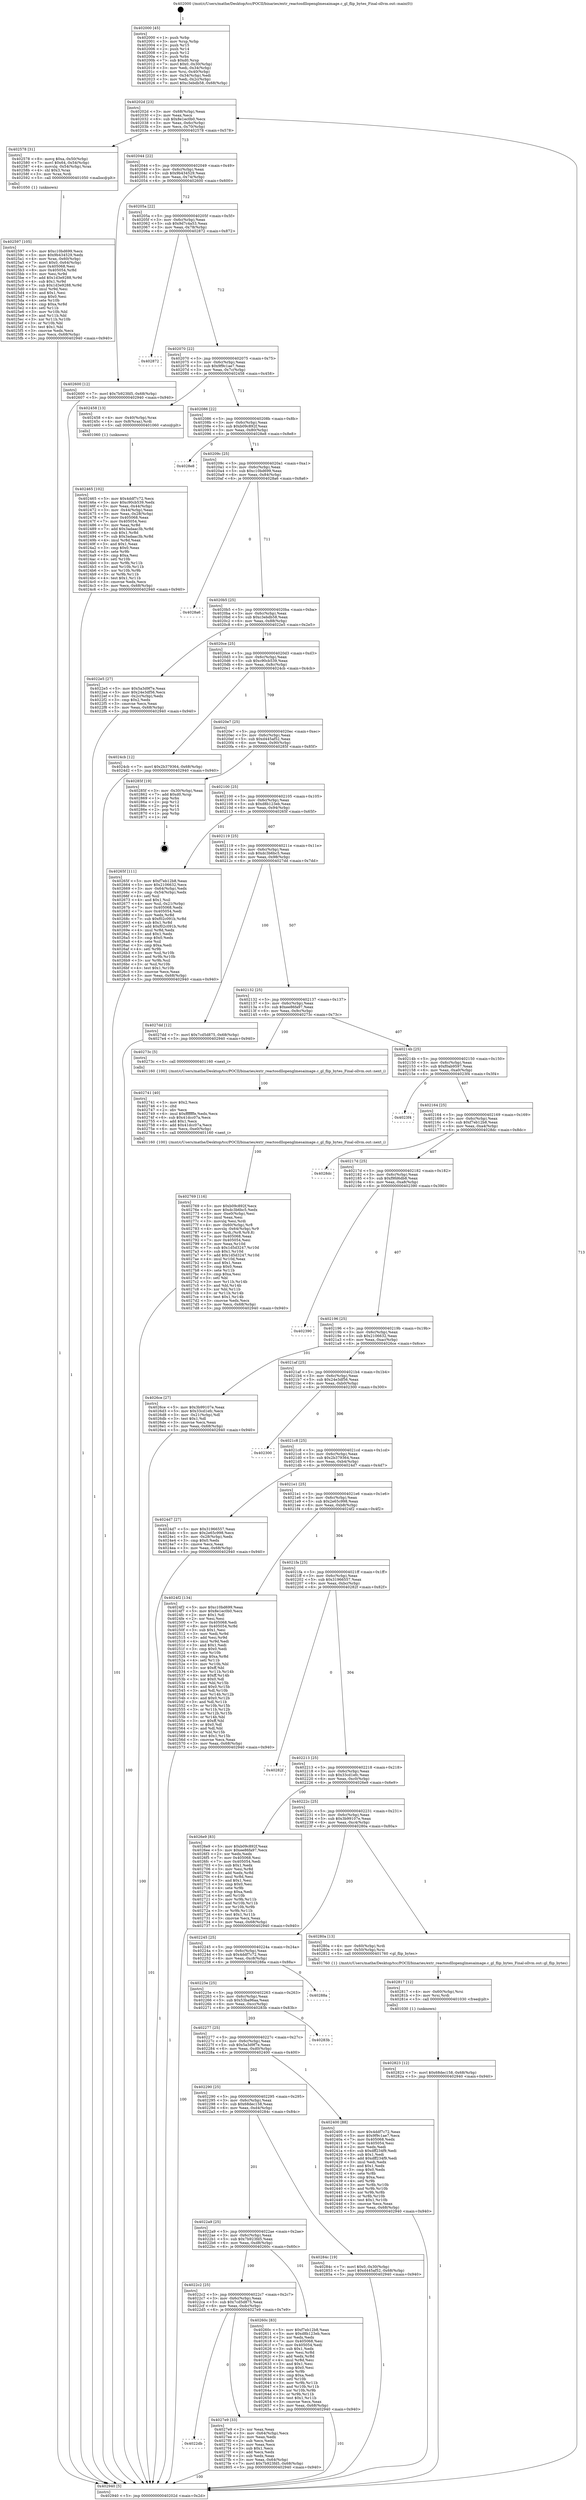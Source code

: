 digraph "0x402000" {
  label = "0x402000 (/mnt/c/Users/mathe/Desktop/tcc/POCII/binaries/extr_reactosdllopenglmesaimage.c_gl_flip_bytes_Final-ollvm.out::main(0))"
  labelloc = "t"
  node[shape=record]

  Entry [label="",width=0.3,height=0.3,shape=circle,fillcolor=black,style=filled]
  "0x40202d" [label="{
     0x40202d [23]\l
     | [instrs]\l
     &nbsp;&nbsp;0x40202d \<+3\>: mov -0x68(%rbp),%eax\l
     &nbsp;&nbsp;0x402030 \<+2\>: mov %eax,%ecx\l
     &nbsp;&nbsp;0x402032 \<+6\>: sub $0x8e1ec0b0,%ecx\l
     &nbsp;&nbsp;0x402038 \<+3\>: mov %eax,-0x6c(%rbp)\l
     &nbsp;&nbsp;0x40203b \<+3\>: mov %ecx,-0x70(%rbp)\l
     &nbsp;&nbsp;0x40203e \<+6\>: je 0000000000402578 \<main+0x578\>\l
  }"]
  "0x402578" [label="{
     0x402578 [31]\l
     | [instrs]\l
     &nbsp;&nbsp;0x402578 \<+8\>: movq $0xa,-0x50(%rbp)\l
     &nbsp;&nbsp;0x402580 \<+7\>: movl $0x64,-0x54(%rbp)\l
     &nbsp;&nbsp;0x402587 \<+4\>: movslq -0x54(%rbp),%rax\l
     &nbsp;&nbsp;0x40258b \<+4\>: shl $0x3,%rax\l
     &nbsp;&nbsp;0x40258f \<+3\>: mov %rax,%rdi\l
     &nbsp;&nbsp;0x402592 \<+5\>: call 0000000000401050 \<malloc@plt\>\l
     | [calls]\l
     &nbsp;&nbsp;0x401050 \{1\} (unknown)\l
  }"]
  "0x402044" [label="{
     0x402044 [22]\l
     | [instrs]\l
     &nbsp;&nbsp;0x402044 \<+5\>: jmp 0000000000402049 \<main+0x49\>\l
     &nbsp;&nbsp;0x402049 \<+3\>: mov -0x6c(%rbp),%eax\l
     &nbsp;&nbsp;0x40204c \<+5\>: sub $0x9b434529,%eax\l
     &nbsp;&nbsp;0x402051 \<+3\>: mov %eax,-0x74(%rbp)\l
     &nbsp;&nbsp;0x402054 \<+6\>: je 0000000000402600 \<main+0x600\>\l
  }"]
  Exit [label="",width=0.3,height=0.3,shape=circle,fillcolor=black,style=filled,peripheries=2]
  "0x402600" [label="{
     0x402600 [12]\l
     | [instrs]\l
     &nbsp;&nbsp;0x402600 \<+7\>: movl $0x7b923fd5,-0x68(%rbp)\l
     &nbsp;&nbsp;0x402607 \<+5\>: jmp 0000000000402940 \<main+0x940\>\l
  }"]
  "0x40205a" [label="{
     0x40205a [22]\l
     | [instrs]\l
     &nbsp;&nbsp;0x40205a \<+5\>: jmp 000000000040205f \<main+0x5f\>\l
     &nbsp;&nbsp;0x40205f \<+3\>: mov -0x6c(%rbp),%eax\l
     &nbsp;&nbsp;0x402062 \<+5\>: sub $0x9d7c4a53,%eax\l
     &nbsp;&nbsp;0x402067 \<+3\>: mov %eax,-0x78(%rbp)\l
     &nbsp;&nbsp;0x40206a \<+6\>: je 0000000000402872 \<main+0x872\>\l
  }"]
  "0x402823" [label="{
     0x402823 [12]\l
     | [instrs]\l
     &nbsp;&nbsp;0x402823 \<+7\>: movl $0x68dec158,-0x68(%rbp)\l
     &nbsp;&nbsp;0x40282a \<+5\>: jmp 0000000000402940 \<main+0x940\>\l
  }"]
  "0x402872" [label="{
     0x402872\l
  }", style=dashed]
  "0x402070" [label="{
     0x402070 [22]\l
     | [instrs]\l
     &nbsp;&nbsp;0x402070 \<+5\>: jmp 0000000000402075 \<main+0x75\>\l
     &nbsp;&nbsp;0x402075 \<+3\>: mov -0x6c(%rbp),%eax\l
     &nbsp;&nbsp;0x402078 \<+5\>: sub $0x9f9c1ae7,%eax\l
     &nbsp;&nbsp;0x40207d \<+3\>: mov %eax,-0x7c(%rbp)\l
     &nbsp;&nbsp;0x402080 \<+6\>: je 0000000000402458 \<main+0x458\>\l
  }"]
  "0x402817" [label="{
     0x402817 [12]\l
     | [instrs]\l
     &nbsp;&nbsp;0x402817 \<+4\>: mov -0x60(%rbp),%rsi\l
     &nbsp;&nbsp;0x40281b \<+3\>: mov %rsi,%rdi\l
     &nbsp;&nbsp;0x40281e \<+5\>: call 0000000000401030 \<free@plt\>\l
     | [calls]\l
     &nbsp;&nbsp;0x401030 \{1\} (unknown)\l
  }"]
  "0x402458" [label="{
     0x402458 [13]\l
     | [instrs]\l
     &nbsp;&nbsp;0x402458 \<+4\>: mov -0x40(%rbp),%rax\l
     &nbsp;&nbsp;0x40245c \<+4\>: mov 0x8(%rax),%rdi\l
     &nbsp;&nbsp;0x402460 \<+5\>: call 0000000000401060 \<atoi@plt\>\l
     | [calls]\l
     &nbsp;&nbsp;0x401060 \{1\} (unknown)\l
  }"]
  "0x402086" [label="{
     0x402086 [22]\l
     | [instrs]\l
     &nbsp;&nbsp;0x402086 \<+5\>: jmp 000000000040208b \<main+0x8b\>\l
     &nbsp;&nbsp;0x40208b \<+3\>: mov -0x6c(%rbp),%eax\l
     &nbsp;&nbsp;0x40208e \<+5\>: sub $0xb09c892f,%eax\l
     &nbsp;&nbsp;0x402093 \<+3\>: mov %eax,-0x80(%rbp)\l
     &nbsp;&nbsp;0x402096 \<+6\>: je 00000000004028e8 \<main+0x8e8\>\l
  }"]
  "0x4022db" [label="{
     0x4022db\l
  }", style=dashed]
  "0x4028e8" [label="{
     0x4028e8\l
  }", style=dashed]
  "0x40209c" [label="{
     0x40209c [25]\l
     | [instrs]\l
     &nbsp;&nbsp;0x40209c \<+5\>: jmp 00000000004020a1 \<main+0xa1\>\l
     &nbsp;&nbsp;0x4020a1 \<+3\>: mov -0x6c(%rbp),%eax\l
     &nbsp;&nbsp;0x4020a4 \<+5\>: sub $0xc10bd699,%eax\l
     &nbsp;&nbsp;0x4020a9 \<+6\>: mov %eax,-0x84(%rbp)\l
     &nbsp;&nbsp;0x4020af \<+6\>: je 00000000004028a6 \<main+0x8a6\>\l
  }"]
  "0x4027e9" [label="{
     0x4027e9 [33]\l
     | [instrs]\l
     &nbsp;&nbsp;0x4027e9 \<+2\>: xor %eax,%eax\l
     &nbsp;&nbsp;0x4027eb \<+3\>: mov -0x64(%rbp),%ecx\l
     &nbsp;&nbsp;0x4027ee \<+2\>: mov %eax,%edx\l
     &nbsp;&nbsp;0x4027f0 \<+2\>: sub %ecx,%edx\l
     &nbsp;&nbsp;0x4027f2 \<+2\>: mov %eax,%ecx\l
     &nbsp;&nbsp;0x4027f4 \<+3\>: sub $0x1,%ecx\l
     &nbsp;&nbsp;0x4027f7 \<+2\>: add %ecx,%edx\l
     &nbsp;&nbsp;0x4027f9 \<+2\>: sub %edx,%eax\l
     &nbsp;&nbsp;0x4027fb \<+3\>: mov %eax,-0x64(%rbp)\l
     &nbsp;&nbsp;0x4027fe \<+7\>: movl $0x7b923fd5,-0x68(%rbp)\l
     &nbsp;&nbsp;0x402805 \<+5\>: jmp 0000000000402940 \<main+0x940\>\l
  }"]
  "0x4028a6" [label="{
     0x4028a6\l
  }", style=dashed]
  "0x4020b5" [label="{
     0x4020b5 [25]\l
     | [instrs]\l
     &nbsp;&nbsp;0x4020b5 \<+5\>: jmp 00000000004020ba \<main+0xba\>\l
     &nbsp;&nbsp;0x4020ba \<+3\>: mov -0x6c(%rbp),%eax\l
     &nbsp;&nbsp;0x4020bd \<+5\>: sub $0xc3ebdb58,%eax\l
     &nbsp;&nbsp;0x4020c2 \<+6\>: mov %eax,-0x88(%rbp)\l
     &nbsp;&nbsp;0x4020c8 \<+6\>: je 00000000004022e5 \<main+0x2e5\>\l
  }"]
  "0x402769" [label="{
     0x402769 [116]\l
     | [instrs]\l
     &nbsp;&nbsp;0x402769 \<+5\>: mov $0xb09c892f,%ecx\l
     &nbsp;&nbsp;0x40276e \<+5\>: mov $0xdc3b6bc5,%edx\l
     &nbsp;&nbsp;0x402773 \<+6\>: mov -0xe0(%rbp),%esi\l
     &nbsp;&nbsp;0x402779 \<+3\>: imul %eax,%esi\l
     &nbsp;&nbsp;0x40277c \<+3\>: movslq %esi,%rdi\l
     &nbsp;&nbsp;0x40277f \<+4\>: mov -0x60(%rbp),%r8\l
     &nbsp;&nbsp;0x402783 \<+4\>: movslq -0x64(%rbp),%r9\l
     &nbsp;&nbsp;0x402787 \<+4\>: mov %rdi,(%r8,%r9,8)\l
     &nbsp;&nbsp;0x40278b \<+7\>: mov 0x405068,%eax\l
     &nbsp;&nbsp;0x402792 \<+7\>: mov 0x405054,%esi\l
     &nbsp;&nbsp;0x402799 \<+3\>: mov %eax,%r10d\l
     &nbsp;&nbsp;0x40279c \<+7\>: sub $0x1d5d3247,%r10d\l
     &nbsp;&nbsp;0x4027a3 \<+4\>: sub $0x1,%r10d\l
     &nbsp;&nbsp;0x4027a7 \<+7\>: add $0x1d5d3247,%r10d\l
     &nbsp;&nbsp;0x4027ae \<+4\>: imul %r10d,%eax\l
     &nbsp;&nbsp;0x4027b2 \<+3\>: and $0x1,%eax\l
     &nbsp;&nbsp;0x4027b5 \<+3\>: cmp $0x0,%eax\l
     &nbsp;&nbsp;0x4027b8 \<+4\>: sete %r11b\l
     &nbsp;&nbsp;0x4027bc \<+3\>: cmp $0xa,%esi\l
     &nbsp;&nbsp;0x4027bf \<+3\>: setl %bl\l
     &nbsp;&nbsp;0x4027c2 \<+3\>: mov %r11b,%r14b\l
     &nbsp;&nbsp;0x4027c5 \<+3\>: and %bl,%r14b\l
     &nbsp;&nbsp;0x4027c8 \<+3\>: xor %bl,%r11b\l
     &nbsp;&nbsp;0x4027cb \<+3\>: or %r11b,%r14b\l
     &nbsp;&nbsp;0x4027ce \<+4\>: test $0x1,%r14b\l
     &nbsp;&nbsp;0x4027d2 \<+3\>: cmovne %edx,%ecx\l
     &nbsp;&nbsp;0x4027d5 \<+3\>: mov %ecx,-0x68(%rbp)\l
     &nbsp;&nbsp;0x4027d8 \<+5\>: jmp 0000000000402940 \<main+0x940\>\l
  }"]
  "0x4022e5" [label="{
     0x4022e5 [27]\l
     | [instrs]\l
     &nbsp;&nbsp;0x4022e5 \<+5\>: mov $0x5a3d9f7e,%eax\l
     &nbsp;&nbsp;0x4022ea \<+5\>: mov $0x24e3df56,%ecx\l
     &nbsp;&nbsp;0x4022ef \<+3\>: mov -0x2c(%rbp),%edx\l
     &nbsp;&nbsp;0x4022f2 \<+3\>: cmp $0x2,%edx\l
     &nbsp;&nbsp;0x4022f5 \<+3\>: cmovne %ecx,%eax\l
     &nbsp;&nbsp;0x4022f8 \<+3\>: mov %eax,-0x68(%rbp)\l
     &nbsp;&nbsp;0x4022fb \<+5\>: jmp 0000000000402940 \<main+0x940\>\l
  }"]
  "0x4020ce" [label="{
     0x4020ce [25]\l
     | [instrs]\l
     &nbsp;&nbsp;0x4020ce \<+5\>: jmp 00000000004020d3 \<main+0xd3\>\l
     &nbsp;&nbsp;0x4020d3 \<+3\>: mov -0x6c(%rbp),%eax\l
     &nbsp;&nbsp;0x4020d6 \<+5\>: sub $0xc90cb539,%eax\l
     &nbsp;&nbsp;0x4020db \<+6\>: mov %eax,-0x8c(%rbp)\l
     &nbsp;&nbsp;0x4020e1 \<+6\>: je 00000000004024cb \<main+0x4cb\>\l
  }"]
  "0x402940" [label="{
     0x402940 [5]\l
     | [instrs]\l
     &nbsp;&nbsp;0x402940 \<+5\>: jmp 000000000040202d \<main+0x2d\>\l
  }"]
  "0x402000" [label="{
     0x402000 [45]\l
     | [instrs]\l
     &nbsp;&nbsp;0x402000 \<+1\>: push %rbp\l
     &nbsp;&nbsp;0x402001 \<+3\>: mov %rsp,%rbp\l
     &nbsp;&nbsp;0x402004 \<+2\>: push %r15\l
     &nbsp;&nbsp;0x402006 \<+2\>: push %r14\l
     &nbsp;&nbsp;0x402008 \<+2\>: push %r12\l
     &nbsp;&nbsp;0x40200a \<+1\>: push %rbx\l
     &nbsp;&nbsp;0x40200b \<+7\>: sub $0xd0,%rsp\l
     &nbsp;&nbsp;0x402012 \<+7\>: movl $0x0,-0x30(%rbp)\l
     &nbsp;&nbsp;0x402019 \<+3\>: mov %edi,-0x34(%rbp)\l
     &nbsp;&nbsp;0x40201c \<+4\>: mov %rsi,-0x40(%rbp)\l
     &nbsp;&nbsp;0x402020 \<+3\>: mov -0x34(%rbp),%edi\l
     &nbsp;&nbsp;0x402023 \<+3\>: mov %edi,-0x2c(%rbp)\l
     &nbsp;&nbsp;0x402026 \<+7\>: movl $0xc3ebdb58,-0x68(%rbp)\l
  }"]
  "0x402741" [label="{
     0x402741 [40]\l
     | [instrs]\l
     &nbsp;&nbsp;0x402741 \<+5\>: mov $0x2,%ecx\l
     &nbsp;&nbsp;0x402746 \<+1\>: cltd\l
     &nbsp;&nbsp;0x402747 \<+2\>: idiv %ecx\l
     &nbsp;&nbsp;0x402749 \<+6\>: imul $0xfffffffe,%edx,%ecx\l
     &nbsp;&nbsp;0x40274f \<+6\>: sub $0x41dcc07a,%ecx\l
     &nbsp;&nbsp;0x402755 \<+3\>: add $0x1,%ecx\l
     &nbsp;&nbsp;0x402758 \<+6\>: add $0x41dcc07a,%ecx\l
     &nbsp;&nbsp;0x40275e \<+6\>: mov %ecx,-0xe0(%rbp)\l
     &nbsp;&nbsp;0x402764 \<+5\>: call 0000000000401160 \<next_i\>\l
     | [calls]\l
     &nbsp;&nbsp;0x401160 \{100\} (/mnt/c/Users/mathe/Desktop/tcc/POCII/binaries/extr_reactosdllopenglmesaimage.c_gl_flip_bytes_Final-ollvm.out::next_i)\l
  }"]
  "0x4024cb" [label="{
     0x4024cb [12]\l
     | [instrs]\l
     &nbsp;&nbsp;0x4024cb \<+7\>: movl $0x2b379364,-0x68(%rbp)\l
     &nbsp;&nbsp;0x4024d2 \<+5\>: jmp 0000000000402940 \<main+0x940\>\l
  }"]
  "0x4020e7" [label="{
     0x4020e7 [25]\l
     | [instrs]\l
     &nbsp;&nbsp;0x4020e7 \<+5\>: jmp 00000000004020ec \<main+0xec\>\l
     &nbsp;&nbsp;0x4020ec \<+3\>: mov -0x6c(%rbp),%eax\l
     &nbsp;&nbsp;0x4020ef \<+5\>: sub $0xd445af52,%eax\l
     &nbsp;&nbsp;0x4020f4 \<+6\>: mov %eax,-0x90(%rbp)\l
     &nbsp;&nbsp;0x4020fa \<+6\>: je 000000000040285f \<main+0x85f\>\l
  }"]
  "0x4022c2" [label="{
     0x4022c2 [25]\l
     | [instrs]\l
     &nbsp;&nbsp;0x4022c2 \<+5\>: jmp 00000000004022c7 \<main+0x2c7\>\l
     &nbsp;&nbsp;0x4022c7 \<+3\>: mov -0x6c(%rbp),%eax\l
     &nbsp;&nbsp;0x4022ca \<+5\>: sub $0x7cd5d875,%eax\l
     &nbsp;&nbsp;0x4022cf \<+6\>: mov %eax,-0xdc(%rbp)\l
     &nbsp;&nbsp;0x4022d5 \<+6\>: je 00000000004027e9 \<main+0x7e9\>\l
  }"]
  "0x40285f" [label="{
     0x40285f [19]\l
     | [instrs]\l
     &nbsp;&nbsp;0x40285f \<+3\>: mov -0x30(%rbp),%eax\l
     &nbsp;&nbsp;0x402862 \<+7\>: add $0xd0,%rsp\l
     &nbsp;&nbsp;0x402869 \<+1\>: pop %rbx\l
     &nbsp;&nbsp;0x40286a \<+2\>: pop %r12\l
     &nbsp;&nbsp;0x40286c \<+2\>: pop %r14\l
     &nbsp;&nbsp;0x40286e \<+2\>: pop %r15\l
     &nbsp;&nbsp;0x402870 \<+1\>: pop %rbp\l
     &nbsp;&nbsp;0x402871 \<+1\>: ret\l
  }"]
  "0x402100" [label="{
     0x402100 [25]\l
     | [instrs]\l
     &nbsp;&nbsp;0x402100 \<+5\>: jmp 0000000000402105 \<main+0x105\>\l
     &nbsp;&nbsp;0x402105 \<+3\>: mov -0x6c(%rbp),%eax\l
     &nbsp;&nbsp;0x402108 \<+5\>: sub $0xd8b123eb,%eax\l
     &nbsp;&nbsp;0x40210d \<+6\>: mov %eax,-0x94(%rbp)\l
     &nbsp;&nbsp;0x402113 \<+6\>: je 000000000040265f \<main+0x65f\>\l
  }"]
  "0x40260c" [label="{
     0x40260c [83]\l
     | [instrs]\l
     &nbsp;&nbsp;0x40260c \<+5\>: mov $0xf7eb12b8,%eax\l
     &nbsp;&nbsp;0x402611 \<+5\>: mov $0xd8b123eb,%ecx\l
     &nbsp;&nbsp;0x402616 \<+2\>: xor %edx,%edx\l
     &nbsp;&nbsp;0x402618 \<+7\>: mov 0x405068,%esi\l
     &nbsp;&nbsp;0x40261f \<+7\>: mov 0x405054,%edi\l
     &nbsp;&nbsp;0x402626 \<+3\>: sub $0x1,%edx\l
     &nbsp;&nbsp;0x402629 \<+3\>: mov %esi,%r8d\l
     &nbsp;&nbsp;0x40262c \<+3\>: add %edx,%r8d\l
     &nbsp;&nbsp;0x40262f \<+4\>: imul %r8d,%esi\l
     &nbsp;&nbsp;0x402633 \<+3\>: and $0x1,%esi\l
     &nbsp;&nbsp;0x402636 \<+3\>: cmp $0x0,%esi\l
     &nbsp;&nbsp;0x402639 \<+4\>: sete %r9b\l
     &nbsp;&nbsp;0x40263d \<+3\>: cmp $0xa,%edi\l
     &nbsp;&nbsp;0x402640 \<+4\>: setl %r10b\l
     &nbsp;&nbsp;0x402644 \<+3\>: mov %r9b,%r11b\l
     &nbsp;&nbsp;0x402647 \<+3\>: and %r10b,%r11b\l
     &nbsp;&nbsp;0x40264a \<+3\>: xor %r10b,%r9b\l
     &nbsp;&nbsp;0x40264d \<+3\>: or %r9b,%r11b\l
     &nbsp;&nbsp;0x402650 \<+4\>: test $0x1,%r11b\l
     &nbsp;&nbsp;0x402654 \<+3\>: cmovne %ecx,%eax\l
     &nbsp;&nbsp;0x402657 \<+3\>: mov %eax,-0x68(%rbp)\l
     &nbsp;&nbsp;0x40265a \<+5\>: jmp 0000000000402940 \<main+0x940\>\l
  }"]
  "0x40265f" [label="{
     0x40265f [111]\l
     | [instrs]\l
     &nbsp;&nbsp;0x40265f \<+5\>: mov $0xf7eb12b8,%eax\l
     &nbsp;&nbsp;0x402664 \<+5\>: mov $0x2106632,%ecx\l
     &nbsp;&nbsp;0x402669 \<+3\>: mov -0x64(%rbp),%edx\l
     &nbsp;&nbsp;0x40266c \<+3\>: cmp -0x54(%rbp),%edx\l
     &nbsp;&nbsp;0x40266f \<+4\>: setl %sil\l
     &nbsp;&nbsp;0x402673 \<+4\>: and $0x1,%sil\l
     &nbsp;&nbsp;0x402677 \<+4\>: mov %sil,-0x21(%rbp)\l
     &nbsp;&nbsp;0x40267b \<+7\>: mov 0x405068,%edx\l
     &nbsp;&nbsp;0x402682 \<+7\>: mov 0x405054,%edi\l
     &nbsp;&nbsp;0x402689 \<+3\>: mov %edx,%r8d\l
     &nbsp;&nbsp;0x40268c \<+7\>: sub $0xf02c091b,%r8d\l
     &nbsp;&nbsp;0x402693 \<+4\>: sub $0x1,%r8d\l
     &nbsp;&nbsp;0x402697 \<+7\>: add $0xf02c091b,%r8d\l
     &nbsp;&nbsp;0x40269e \<+4\>: imul %r8d,%edx\l
     &nbsp;&nbsp;0x4026a2 \<+3\>: and $0x1,%edx\l
     &nbsp;&nbsp;0x4026a5 \<+3\>: cmp $0x0,%edx\l
     &nbsp;&nbsp;0x4026a8 \<+4\>: sete %sil\l
     &nbsp;&nbsp;0x4026ac \<+3\>: cmp $0xa,%edi\l
     &nbsp;&nbsp;0x4026af \<+4\>: setl %r9b\l
     &nbsp;&nbsp;0x4026b3 \<+3\>: mov %sil,%r10b\l
     &nbsp;&nbsp;0x4026b6 \<+3\>: and %r9b,%r10b\l
     &nbsp;&nbsp;0x4026b9 \<+3\>: xor %r9b,%sil\l
     &nbsp;&nbsp;0x4026bc \<+3\>: or %sil,%r10b\l
     &nbsp;&nbsp;0x4026bf \<+4\>: test $0x1,%r10b\l
     &nbsp;&nbsp;0x4026c3 \<+3\>: cmovne %ecx,%eax\l
     &nbsp;&nbsp;0x4026c6 \<+3\>: mov %eax,-0x68(%rbp)\l
     &nbsp;&nbsp;0x4026c9 \<+5\>: jmp 0000000000402940 \<main+0x940\>\l
  }"]
  "0x402119" [label="{
     0x402119 [25]\l
     | [instrs]\l
     &nbsp;&nbsp;0x402119 \<+5\>: jmp 000000000040211e \<main+0x11e\>\l
     &nbsp;&nbsp;0x40211e \<+3\>: mov -0x6c(%rbp),%eax\l
     &nbsp;&nbsp;0x402121 \<+5\>: sub $0xdc3b6bc5,%eax\l
     &nbsp;&nbsp;0x402126 \<+6\>: mov %eax,-0x98(%rbp)\l
     &nbsp;&nbsp;0x40212c \<+6\>: je 00000000004027dd \<main+0x7dd\>\l
  }"]
  "0x4022a9" [label="{
     0x4022a9 [25]\l
     | [instrs]\l
     &nbsp;&nbsp;0x4022a9 \<+5\>: jmp 00000000004022ae \<main+0x2ae\>\l
     &nbsp;&nbsp;0x4022ae \<+3\>: mov -0x6c(%rbp),%eax\l
     &nbsp;&nbsp;0x4022b1 \<+5\>: sub $0x7b923fd5,%eax\l
     &nbsp;&nbsp;0x4022b6 \<+6\>: mov %eax,-0xd8(%rbp)\l
     &nbsp;&nbsp;0x4022bc \<+6\>: je 000000000040260c \<main+0x60c\>\l
  }"]
  "0x4027dd" [label="{
     0x4027dd [12]\l
     | [instrs]\l
     &nbsp;&nbsp;0x4027dd \<+7\>: movl $0x7cd5d875,-0x68(%rbp)\l
     &nbsp;&nbsp;0x4027e4 \<+5\>: jmp 0000000000402940 \<main+0x940\>\l
  }"]
  "0x402132" [label="{
     0x402132 [25]\l
     | [instrs]\l
     &nbsp;&nbsp;0x402132 \<+5\>: jmp 0000000000402137 \<main+0x137\>\l
     &nbsp;&nbsp;0x402137 \<+3\>: mov -0x6c(%rbp),%eax\l
     &nbsp;&nbsp;0x40213a \<+5\>: sub $0xee86fa97,%eax\l
     &nbsp;&nbsp;0x40213f \<+6\>: mov %eax,-0x9c(%rbp)\l
     &nbsp;&nbsp;0x402145 \<+6\>: je 000000000040273c \<main+0x73c\>\l
  }"]
  "0x40284c" [label="{
     0x40284c [19]\l
     | [instrs]\l
     &nbsp;&nbsp;0x40284c \<+7\>: movl $0x0,-0x30(%rbp)\l
     &nbsp;&nbsp;0x402853 \<+7\>: movl $0xd445af52,-0x68(%rbp)\l
     &nbsp;&nbsp;0x40285a \<+5\>: jmp 0000000000402940 \<main+0x940\>\l
  }"]
  "0x40273c" [label="{
     0x40273c [5]\l
     | [instrs]\l
     &nbsp;&nbsp;0x40273c \<+5\>: call 0000000000401160 \<next_i\>\l
     | [calls]\l
     &nbsp;&nbsp;0x401160 \{100\} (/mnt/c/Users/mathe/Desktop/tcc/POCII/binaries/extr_reactosdllopenglmesaimage.c_gl_flip_bytes_Final-ollvm.out::next_i)\l
  }"]
  "0x40214b" [label="{
     0x40214b [25]\l
     | [instrs]\l
     &nbsp;&nbsp;0x40214b \<+5\>: jmp 0000000000402150 \<main+0x150\>\l
     &nbsp;&nbsp;0x402150 \<+3\>: mov -0x6c(%rbp),%eax\l
     &nbsp;&nbsp;0x402153 \<+5\>: sub $0xf0ab9597,%eax\l
     &nbsp;&nbsp;0x402158 \<+6\>: mov %eax,-0xa0(%rbp)\l
     &nbsp;&nbsp;0x40215e \<+6\>: je 00000000004023f4 \<main+0x3f4\>\l
  }"]
  "0x402597" [label="{
     0x402597 [105]\l
     | [instrs]\l
     &nbsp;&nbsp;0x402597 \<+5\>: mov $0xc10bd699,%ecx\l
     &nbsp;&nbsp;0x40259c \<+5\>: mov $0x9b434529,%edx\l
     &nbsp;&nbsp;0x4025a1 \<+4\>: mov %rax,-0x60(%rbp)\l
     &nbsp;&nbsp;0x4025a5 \<+7\>: movl $0x0,-0x64(%rbp)\l
     &nbsp;&nbsp;0x4025ac \<+7\>: mov 0x405068,%esi\l
     &nbsp;&nbsp;0x4025b3 \<+8\>: mov 0x405054,%r8d\l
     &nbsp;&nbsp;0x4025bb \<+3\>: mov %esi,%r9d\l
     &nbsp;&nbsp;0x4025be \<+7\>: add $0x1d3e9288,%r9d\l
     &nbsp;&nbsp;0x4025c5 \<+4\>: sub $0x1,%r9d\l
     &nbsp;&nbsp;0x4025c9 \<+7\>: sub $0x1d3e9288,%r9d\l
     &nbsp;&nbsp;0x4025d0 \<+4\>: imul %r9d,%esi\l
     &nbsp;&nbsp;0x4025d4 \<+3\>: and $0x1,%esi\l
     &nbsp;&nbsp;0x4025d7 \<+3\>: cmp $0x0,%esi\l
     &nbsp;&nbsp;0x4025da \<+4\>: sete %r10b\l
     &nbsp;&nbsp;0x4025de \<+4\>: cmp $0xa,%r8d\l
     &nbsp;&nbsp;0x4025e2 \<+4\>: setl %r11b\l
     &nbsp;&nbsp;0x4025e6 \<+3\>: mov %r10b,%bl\l
     &nbsp;&nbsp;0x4025e9 \<+3\>: and %r11b,%bl\l
     &nbsp;&nbsp;0x4025ec \<+3\>: xor %r11b,%r10b\l
     &nbsp;&nbsp;0x4025ef \<+3\>: or %r10b,%bl\l
     &nbsp;&nbsp;0x4025f2 \<+3\>: test $0x1,%bl\l
     &nbsp;&nbsp;0x4025f5 \<+3\>: cmovne %edx,%ecx\l
     &nbsp;&nbsp;0x4025f8 \<+3\>: mov %ecx,-0x68(%rbp)\l
     &nbsp;&nbsp;0x4025fb \<+5\>: jmp 0000000000402940 \<main+0x940\>\l
  }"]
  "0x4023f4" [label="{
     0x4023f4\l
  }", style=dashed]
  "0x402164" [label="{
     0x402164 [25]\l
     | [instrs]\l
     &nbsp;&nbsp;0x402164 \<+5\>: jmp 0000000000402169 \<main+0x169\>\l
     &nbsp;&nbsp;0x402169 \<+3\>: mov -0x6c(%rbp),%eax\l
     &nbsp;&nbsp;0x40216c \<+5\>: sub $0xf7eb12b8,%eax\l
     &nbsp;&nbsp;0x402171 \<+6\>: mov %eax,-0xa4(%rbp)\l
     &nbsp;&nbsp;0x402177 \<+6\>: je 00000000004028dc \<main+0x8dc\>\l
  }"]
  "0x402465" [label="{
     0x402465 [102]\l
     | [instrs]\l
     &nbsp;&nbsp;0x402465 \<+5\>: mov $0x4ddf7c72,%ecx\l
     &nbsp;&nbsp;0x40246a \<+5\>: mov $0xc90cb539,%edx\l
     &nbsp;&nbsp;0x40246f \<+3\>: mov %eax,-0x44(%rbp)\l
     &nbsp;&nbsp;0x402472 \<+3\>: mov -0x44(%rbp),%eax\l
     &nbsp;&nbsp;0x402475 \<+3\>: mov %eax,-0x28(%rbp)\l
     &nbsp;&nbsp;0x402478 \<+7\>: mov 0x405068,%eax\l
     &nbsp;&nbsp;0x40247f \<+7\>: mov 0x405054,%esi\l
     &nbsp;&nbsp;0x402486 \<+3\>: mov %eax,%r8d\l
     &nbsp;&nbsp;0x402489 \<+7\>: add $0x3adaac3b,%r8d\l
     &nbsp;&nbsp;0x402490 \<+4\>: sub $0x1,%r8d\l
     &nbsp;&nbsp;0x402494 \<+7\>: sub $0x3adaac3b,%r8d\l
     &nbsp;&nbsp;0x40249b \<+4\>: imul %r8d,%eax\l
     &nbsp;&nbsp;0x40249f \<+3\>: and $0x1,%eax\l
     &nbsp;&nbsp;0x4024a2 \<+3\>: cmp $0x0,%eax\l
     &nbsp;&nbsp;0x4024a5 \<+4\>: sete %r9b\l
     &nbsp;&nbsp;0x4024a9 \<+3\>: cmp $0xa,%esi\l
     &nbsp;&nbsp;0x4024ac \<+4\>: setl %r10b\l
     &nbsp;&nbsp;0x4024b0 \<+3\>: mov %r9b,%r11b\l
     &nbsp;&nbsp;0x4024b3 \<+3\>: and %r10b,%r11b\l
     &nbsp;&nbsp;0x4024b6 \<+3\>: xor %r10b,%r9b\l
     &nbsp;&nbsp;0x4024b9 \<+3\>: or %r9b,%r11b\l
     &nbsp;&nbsp;0x4024bc \<+4\>: test $0x1,%r11b\l
     &nbsp;&nbsp;0x4024c0 \<+3\>: cmovne %edx,%ecx\l
     &nbsp;&nbsp;0x4024c3 \<+3\>: mov %ecx,-0x68(%rbp)\l
     &nbsp;&nbsp;0x4024c6 \<+5\>: jmp 0000000000402940 \<main+0x940\>\l
  }"]
  "0x4028dc" [label="{
     0x4028dc\l
  }", style=dashed]
  "0x40217d" [label="{
     0x40217d [25]\l
     | [instrs]\l
     &nbsp;&nbsp;0x40217d \<+5\>: jmp 0000000000402182 \<main+0x182\>\l
     &nbsp;&nbsp;0x402182 \<+3\>: mov -0x6c(%rbp),%eax\l
     &nbsp;&nbsp;0x402185 \<+5\>: sub $0xf9fd6db8,%eax\l
     &nbsp;&nbsp;0x40218a \<+6\>: mov %eax,-0xa8(%rbp)\l
     &nbsp;&nbsp;0x402190 \<+6\>: je 0000000000402390 \<main+0x390\>\l
  }"]
  "0x402290" [label="{
     0x402290 [25]\l
     | [instrs]\l
     &nbsp;&nbsp;0x402290 \<+5\>: jmp 0000000000402295 \<main+0x295\>\l
     &nbsp;&nbsp;0x402295 \<+3\>: mov -0x6c(%rbp),%eax\l
     &nbsp;&nbsp;0x402298 \<+5\>: sub $0x68dec158,%eax\l
     &nbsp;&nbsp;0x40229d \<+6\>: mov %eax,-0xd4(%rbp)\l
     &nbsp;&nbsp;0x4022a3 \<+6\>: je 000000000040284c \<main+0x84c\>\l
  }"]
  "0x402390" [label="{
     0x402390\l
  }", style=dashed]
  "0x402196" [label="{
     0x402196 [25]\l
     | [instrs]\l
     &nbsp;&nbsp;0x402196 \<+5\>: jmp 000000000040219b \<main+0x19b\>\l
     &nbsp;&nbsp;0x40219b \<+3\>: mov -0x6c(%rbp),%eax\l
     &nbsp;&nbsp;0x40219e \<+5\>: sub $0x2106632,%eax\l
     &nbsp;&nbsp;0x4021a3 \<+6\>: mov %eax,-0xac(%rbp)\l
     &nbsp;&nbsp;0x4021a9 \<+6\>: je 00000000004026ce \<main+0x6ce\>\l
  }"]
  "0x402400" [label="{
     0x402400 [88]\l
     | [instrs]\l
     &nbsp;&nbsp;0x402400 \<+5\>: mov $0x4ddf7c72,%eax\l
     &nbsp;&nbsp;0x402405 \<+5\>: mov $0x9f9c1ae7,%ecx\l
     &nbsp;&nbsp;0x40240a \<+7\>: mov 0x405068,%edx\l
     &nbsp;&nbsp;0x402411 \<+7\>: mov 0x405054,%esi\l
     &nbsp;&nbsp;0x402418 \<+2\>: mov %edx,%edi\l
     &nbsp;&nbsp;0x40241a \<+6\>: sub $0xdff234f9,%edi\l
     &nbsp;&nbsp;0x402420 \<+3\>: sub $0x1,%edi\l
     &nbsp;&nbsp;0x402423 \<+6\>: add $0xdff234f9,%edi\l
     &nbsp;&nbsp;0x402429 \<+3\>: imul %edi,%edx\l
     &nbsp;&nbsp;0x40242c \<+3\>: and $0x1,%edx\l
     &nbsp;&nbsp;0x40242f \<+3\>: cmp $0x0,%edx\l
     &nbsp;&nbsp;0x402432 \<+4\>: sete %r8b\l
     &nbsp;&nbsp;0x402436 \<+3\>: cmp $0xa,%esi\l
     &nbsp;&nbsp;0x402439 \<+4\>: setl %r9b\l
     &nbsp;&nbsp;0x40243d \<+3\>: mov %r8b,%r10b\l
     &nbsp;&nbsp;0x402440 \<+3\>: and %r9b,%r10b\l
     &nbsp;&nbsp;0x402443 \<+3\>: xor %r9b,%r8b\l
     &nbsp;&nbsp;0x402446 \<+3\>: or %r8b,%r10b\l
     &nbsp;&nbsp;0x402449 \<+4\>: test $0x1,%r10b\l
     &nbsp;&nbsp;0x40244d \<+3\>: cmovne %ecx,%eax\l
     &nbsp;&nbsp;0x402450 \<+3\>: mov %eax,-0x68(%rbp)\l
     &nbsp;&nbsp;0x402453 \<+5\>: jmp 0000000000402940 \<main+0x940\>\l
  }"]
  "0x4026ce" [label="{
     0x4026ce [27]\l
     | [instrs]\l
     &nbsp;&nbsp;0x4026ce \<+5\>: mov $0x3b99107e,%eax\l
     &nbsp;&nbsp;0x4026d3 \<+5\>: mov $0x33cd1efc,%ecx\l
     &nbsp;&nbsp;0x4026d8 \<+3\>: mov -0x21(%rbp),%dl\l
     &nbsp;&nbsp;0x4026db \<+3\>: test $0x1,%dl\l
     &nbsp;&nbsp;0x4026de \<+3\>: cmovne %ecx,%eax\l
     &nbsp;&nbsp;0x4026e1 \<+3\>: mov %eax,-0x68(%rbp)\l
     &nbsp;&nbsp;0x4026e4 \<+5\>: jmp 0000000000402940 \<main+0x940\>\l
  }"]
  "0x4021af" [label="{
     0x4021af [25]\l
     | [instrs]\l
     &nbsp;&nbsp;0x4021af \<+5\>: jmp 00000000004021b4 \<main+0x1b4\>\l
     &nbsp;&nbsp;0x4021b4 \<+3\>: mov -0x6c(%rbp),%eax\l
     &nbsp;&nbsp;0x4021b7 \<+5\>: sub $0x24e3df56,%eax\l
     &nbsp;&nbsp;0x4021bc \<+6\>: mov %eax,-0xb0(%rbp)\l
     &nbsp;&nbsp;0x4021c2 \<+6\>: je 0000000000402300 \<main+0x300\>\l
  }"]
  "0x402277" [label="{
     0x402277 [25]\l
     | [instrs]\l
     &nbsp;&nbsp;0x402277 \<+5\>: jmp 000000000040227c \<main+0x27c\>\l
     &nbsp;&nbsp;0x40227c \<+3\>: mov -0x6c(%rbp),%eax\l
     &nbsp;&nbsp;0x40227f \<+5\>: sub $0x5a3d9f7e,%eax\l
     &nbsp;&nbsp;0x402284 \<+6\>: mov %eax,-0xd0(%rbp)\l
     &nbsp;&nbsp;0x40228a \<+6\>: je 0000000000402400 \<main+0x400\>\l
  }"]
  "0x402300" [label="{
     0x402300\l
  }", style=dashed]
  "0x4021c8" [label="{
     0x4021c8 [25]\l
     | [instrs]\l
     &nbsp;&nbsp;0x4021c8 \<+5\>: jmp 00000000004021cd \<main+0x1cd\>\l
     &nbsp;&nbsp;0x4021cd \<+3\>: mov -0x6c(%rbp),%eax\l
     &nbsp;&nbsp;0x4021d0 \<+5\>: sub $0x2b379364,%eax\l
     &nbsp;&nbsp;0x4021d5 \<+6\>: mov %eax,-0xb4(%rbp)\l
     &nbsp;&nbsp;0x4021db \<+6\>: je 00000000004024d7 \<main+0x4d7\>\l
  }"]
  "0x40283b" [label="{
     0x40283b\l
  }", style=dashed]
  "0x4024d7" [label="{
     0x4024d7 [27]\l
     | [instrs]\l
     &nbsp;&nbsp;0x4024d7 \<+5\>: mov $0x31966557,%eax\l
     &nbsp;&nbsp;0x4024dc \<+5\>: mov $0x2e65c998,%ecx\l
     &nbsp;&nbsp;0x4024e1 \<+3\>: mov -0x28(%rbp),%edx\l
     &nbsp;&nbsp;0x4024e4 \<+3\>: cmp $0x0,%edx\l
     &nbsp;&nbsp;0x4024e7 \<+3\>: cmove %ecx,%eax\l
     &nbsp;&nbsp;0x4024ea \<+3\>: mov %eax,-0x68(%rbp)\l
     &nbsp;&nbsp;0x4024ed \<+5\>: jmp 0000000000402940 \<main+0x940\>\l
  }"]
  "0x4021e1" [label="{
     0x4021e1 [25]\l
     | [instrs]\l
     &nbsp;&nbsp;0x4021e1 \<+5\>: jmp 00000000004021e6 \<main+0x1e6\>\l
     &nbsp;&nbsp;0x4021e6 \<+3\>: mov -0x6c(%rbp),%eax\l
     &nbsp;&nbsp;0x4021e9 \<+5\>: sub $0x2e65c998,%eax\l
     &nbsp;&nbsp;0x4021ee \<+6\>: mov %eax,-0xb8(%rbp)\l
     &nbsp;&nbsp;0x4021f4 \<+6\>: je 00000000004024f2 \<main+0x4f2\>\l
  }"]
  "0x40225e" [label="{
     0x40225e [25]\l
     | [instrs]\l
     &nbsp;&nbsp;0x40225e \<+5\>: jmp 0000000000402263 \<main+0x263\>\l
     &nbsp;&nbsp;0x402263 \<+3\>: mov -0x6c(%rbp),%eax\l
     &nbsp;&nbsp;0x402266 \<+5\>: sub $0x53ba96aa,%eax\l
     &nbsp;&nbsp;0x40226b \<+6\>: mov %eax,-0xcc(%rbp)\l
     &nbsp;&nbsp;0x402271 \<+6\>: je 000000000040283b \<main+0x83b\>\l
  }"]
  "0x4024f2" [label="{
     0x4024f2 [134]\l
     | [instrs]\l
     &nbsp;&nbsp;0x4024f2 \<+5\>: mov $0xc10bd699,%eax\l
     &nbsp;&nbsp;0x4024f7 \<+5\>: mov $0x8e1ec0b0,%ecx\l
     &nbsp;&nbsp;0x4024fc \<+2\>: mov $0x1,%dl\l
     &nbsp;&nbsp;0x4024fe \<+2\>: xor %esi,%esi\l
     &nbsp;&nbsp;0x402500 \<+7\>: mov 0x405068,%edi\l
     &nbsp;&nbsp;0x402507 \<+8\>: mov 0x405054,%r8d\l
     &nbsp;&nbsp;0x40250f \<+3\>: sub $0x1,%esi\l
     &nbsp;&nbsp;0x402512 \<+3\>: mov %edi,%r9d\l
     &nbsp;&nbsp;0x402515 \<+3\>: add %esi,%r9d\l
     &nbsp;&nbsp;0x402518 \<+4\>: imul %r9d,%edi\l
     &nbsp;&nbsp;0x40251c \<+3\>: and $0x1,%edi\l
     &nbsp;&nbsp;0x40251f \<+3\>: cmp $0x0,%edi\l
     &nbsp;&nbsp;0x402522 \<+4\>: sete %r10b\l
     &nbsp;&nbsp;0x402526 \<+4\>: cmp $0xa,%r8d\l
     &nbsp;&nbsp;0x40252a \<+4\>: setl %r11b\l
     &nbsp;&nbsp;0x40252e \<+3\>: mov %r10b,%bl\l
     &nbsp;&nbsp;0x402531 \<+3\>: xor $0xff,%bl\l
     &nbsp;&nbsp;0x402534 \<+3\>: mov %r11b,%r14b\l
     &nbsp;&nbsp;0x402537 \<+4\>: xor $0xff,%r14b\l
     &nbsp;&nbsp;0x40253b \<+3\>: xor $0x0,%dl\l
     &nbsp;&nbsp;0x40253e \<+3\>: mov %bl,%r15b\l
     &nbsp;&nbsp;0x402541 \<+4\>: and $0x0,%r15b\l
     &nbsp;&nbsp;0x402545 \<+3\>: and %dl,%r10b\l
     &nbsp;&nbsp;0x402548 \<+3\>: mov %r14b,%r12b\l
     &nbsp;&nbsp;0x40254b \<+4\>: and $0x0,%r12b\l
     &nbsp;&nbsp;0x40254f \<+3\>: and %dl,%r11b\l
     &nbsp;&nbsp;0x402552 \<+3\>: or %r10b,%r15b\l
     &nbsp;&nbsp;0x402555 \<+3\>: or %r11b,%r12b\l
     &nbsp;&nbsp;0x402558 \<+3\>: xor %r12b,%r15b\l
     &nbsp;&nbsp;0x40255b \<+3\>: or %r14b,%bl\l
     &nbsp;&nbsp;0x40255e \<+3\>: xor $0xff,%bl\l
     &nbsp;&nbsp;0x402561 \<+3\>: or $0x0,%dl\l
     &nbsp;&nbsp;0x402564 \<+2\>: and %dl,%bl\l
     &nbsp;&nbsp;0x402566 \<+3\>: or %bl,%r15b\l
     &nbsp;&nbsp;0x402569 \<+4\>: test $0x1,%r15b\l
     &nbsp;&nbsp;0x40256d \<+3\>: cmovne %ecx,%eax\l
     &nbsp;&nbsp;0x402570 \<+3\>: mov %eax,-0x68(%rbp)\l
     &nbsp;&nbsp;0x402573 \<+5\>: jmp 0000000000402940 \<main+0x940\>\l
  }"]
  "0x4021fa" [label="{
     0x4021fa [25]\l
     | [instrs]\l
     &nbsp;&nbsp;0x4021fa \<+5\>: jmp 00000000004021ff \<main+0x1ff\>\l
     &nbsp;&nbsp;0x4021ff \<+3\>: mov -0x6c(%rbp),%eax\l
     &nbsp;&nbsp;0x402202 \<+5\>: sub $0x31966557,%eax\l
     &nbsp;&nbsp;0x402207 \<+6\>: mov %eax,-0xbc(%rbp)\l
     &nbsp;&nbsp;0x40220d \<+6\>: je 000000000040282f \<main+0x82f\>\l
  }"]
  "0x40288a" [label="{
     0x40288a\l
  }", style=dashed]
  "0x40282f" [label="{
     0x40282f\l
  }", style=dashed]
  "0x402213" [label="{
     0x402213 [25]\l
     | [instrs]\l
     &nbsp;&nbsp;0x402213 \<+5\>: jmp 0000000000402218 \<main+0x218\>\l
     &nbsp;&nbsp;0x402218 \<+3\>: mov -0x6c(%rbp),%eax\l
     &nbsp;&nbsp;0x40221b \<+5\>: sub $0x33cd1efc,%eax\l
     &nbsp;&nbsp;0x402220 \<+6\>: mov %eax,-0xc0(%rbp)\l
     &nbsp;&nbsp;0x402226 \<+6\>: je 00000000004026e9 \<main+0x6e9\>\l
  }"]
  "0x402245" [label="{
     0x402245 [25]\l
     | [instrs]\l
     &nbsp;&nbsp;0x402245 \<+5\>: jmp 000000000040224a \<main+0x24a\>\l
     &nbsp;&nbsp;0x40224a \<+3\>: mov -0x6c(%rbp),%eax\l
     &nbsp;&nbsp;0x40224d \<+5\>: sub $0x4ddf7c72,%eax\l
     &nbsp;&nbsp;0x402252 \<+6\>: mov %eax,-0xc8(%rbp)\l
     &nbsp;&nbsp;0x402258 \<+6\>: je 000000000040288a \<main+0x88a\>\l
  }"]
  "0x4026e9" [label="{
     0x4026e9 [83]\l
     | [instrs]\l
     &nbsp;&nbsp;0x4026e9 \<+5\>: mov $0xb09c892f,%eax\l
     &nbsp;&nbsp;0x4026ee \<+5\>: mov $0xee86fa97,%ecx\l
     &nbsp;&nbsp;0x4026f3 \<+2\>: xor %edx,%edx\l
     &nbsp;&nbsp;0x4026f5 \<+7\>: mov 0x405068,%esi\l
     &nbsp;&nbsp;0x4026fc \<+7\>: mov 0x405054,%edi\l
     &nbsp;&nbsp;0x402703 \<+3\>: sub $0x1,%edx\l
     &nbsp;&nbsp;0x402706 \<+3\>: mov %esi,%r8d\l
     &nbsp;&nbsp;0x402709 \<+3\>: add %edx,%r8d\l
     &nbsp;&nbsp;0x40270c \<+4\>: imul %r8d,%esi\l
     &nbsp;&nbsp;0x402710 \<+3\>: and $0x1,%esi\l
     &nbsp;&nbsp;0x402713 \<+3\>: cmp $0x0,%esi\l
     &nbsp;&nbsp;0x402716 \<+4\>: sete %r9b\l
     &nbsp;&nbsp;0x40271a \<+3\>: cmp $0xa,%edi\l
     &nbsp;&nbsp;0x40271d \<+4\>: setl %r10b\l
     &nbsp;&nbsp;0x402721 \<+3\>: mov %r9b,%r11b\l
     &nbsp;&nbsp;0x402724 \<+3\>: and %r10b,%r11b\l
     &nbsp;&nbsp;0x402727 \<+3\>: xor %r10b,%r9b\l
     &nbsp;&nbsp;0x40272a \<+3\>: or %r9b,%r11b\l
     &nbsp;&nbsp;0x40272d \<+4\>: test $0x1,%r11b\l
     &nbsp;&nbsp;0x402731 \<+3\>: cmovne %ecx,%eax\l
     &nbsp;&nbsp;0x402734 \<+3\>: mov %eax,-0x68(%rbp)\l
     &nbsp;&nbsp;0x402737 \<+5\>: jmp 0000000000402940 \<main+0x940\>\l
  }"]
  "0x40222c" [label="{
     0x40222c [25]\l
     | [instrs]\l
     &nbsp;&nbsp;0x40222c \<+5\>: jmp 0000000000402231 \<main+0x231\>\l
     &nbsp;&nbsp;0x402231 \<+3\>: mov -0x6c(%rbp),%eax\l
     &nbsp;&nbsp;0x402234 \<+5\>: sub $0x3b99107e,%eax\l
     &nbsp;&nbsp;0x402239 \<+6\>: mov %eax,-0xc4(%rbp)\l
     &nbsp;&nbsp;0x40223f \<+6\>: je 000000000040280a \<main+0x80a\>\l
  }"]
  "0x40280a" [label="{
     0x40280a [13]\l
     | [instrs]\l
     &nbsp;&nbsp;0x40280a \<+4\>: mov -0x60(%rbp),%rdi\l
     &nbsp;&nbsp;0x40280e \<+4\>: mov -0x50(%rbp),%rsi\l
     &nbsp;&nbsp;0x402812 \<+5\>: call 0000000000401760 \<gl_flip_bytes\>\l
     | [calls]\l
     &nbsp;&nbsp;0x401760 \{1\} (/mnt/c/Users/mathe/Desktop/tcc/POCII/binaries/extr_reactosdllopenglmesaimage.c_gl_flip_bytes_Final-ollvm.out::gl_flip_bytes)\l
  }"]
  Entry -> "0x402000" [label=" 1"]
  "0x40202d" -> "0x402578" [label=" 1"]
  "0x40202d" -> "0x402044" [label=" 713"]
  "0x40285f" -> Exit [label=" 1"]
  "0x402044" -> "0x402600" [label=" 1"]
  "0x402044" -> "0x40205a" [label=" 712"]
  "0x40284c" -> "0x402940" [label=" 1"]
  "0x40205a" -> "0x402872" [label=" 0"]
  "0x40205a" -> "0x402070" [label=" 712"]
  "0x402823" -> "0x402940" [label=" 1"]
  "0x402070" -> "0x402458" [label=" 1"]
  "0x402070" -> "0x402086" [label=" 711"]
  "0x402817" -> "0x402823" [label=" 1"]
  "0x402086" -> "0x4028e8" [label=" 0"]
  "0x402086" -> "0x40209c" [label=" 711"]
  "0x40280a" -> "0x402817" [label=" 1"]
  "0x40209c" -> "0x4028a6" [label=" 0"]
  "0x40209c" -> "0x4020b5" [label=" 711"]
  "0x4027e9" -> "0x402940" [label=" 100"]
  "0x4020b5" -> "0x4022e5" [label=" 1"]
  "0x4020b5" -> "0x4020ce" [label=" 710"]
  "0x4022e5" -> "0x402940" [label=" 1"]
  "0x402000" -> "0x40202d" [label=" 1"]
  "0x402940" -> "0x40202d" [label=" 713"]
  "0x4022c2" -> "0x4027e9" [label=" 100"]
  "0x4020ce" -> "0x4024cb" [label=" 1"]
  "0x4020ce" -> "0x4020e7" [label=" 709"]
  "0x4022c2" -> "0x4022db" [label=" 0"]
  "0x4020e7" -> "0x40285f" [label=" 1"]
  "0x4020e7" -> "0x402100" [label=" 708"]
  "0x4027dd" -> "0x402940" [label=" 100"]
  "0x402100" -> "0x40265f" [label=" 101"]
  "0x402100" -> "0x402119" [label=" 607"]
  "0x402769" -> "0x402940" [label=" 100"]
  "0x402119" -> "0x4027dd" [label=" 100"]
  "0x402119" -> "0x402132" [label=" 507"]
  "0x40273c" -> "0x402741" [label=" 100"]
  "0x402132" -> "0x40273c" [label=" 100"]
  "0x402132" -> "0x40214b" [label=" 407"]
  "0x4026e9" -> "0x402940" [label=" 100"]
  "0x40214b" -> "0x4023f4" [label=" 0"]
  "0x40214b" -> "0x402164" [label=" 407"]
  "0x40265f" -> "0x402940" [label=" 101"]
  "0x402164" -> "0x4028dc" [label=" 0"]
  "0x402164" -> "0x40217d" [label=" 407"]
  "0x40260c" -> "0x402940" [label=" 101"]
  "0x40217d" -> "0x402390" [label=" 0"]
  "0x40217d" -> "0x402196" [label=" 407"]
  "0x4022a9" -> "0x4022c2" [label=" 100"]
  "0x402196" -> "0x4026ce" [label=" 101"]
  "0x402196" -> "0x4021af" [label=" 306"]
  "0x4022a9" -> "0x40260c" [label=" 101"]
  "0x4021af" -> "0x402300" [label=" 0"]
  "0x4021af" -> "0x4021c8" [label=" 306"]
  "0x402290" -> "0x4022a9" [label=" 201"]
  "0x4021c8" -> "0x4024d7" [label=" 1"]
  "0x4021c8" -> "0x4021e1" [label=" 305"]
  "0x402290" -> "0x40284c" [label=" 1"]
  "0x4021e1" -> "0x4024f2" [label=" 1"]
  "0x4021e1" -> "0x4021fa" [label=" 304"]
  "0x402600" -> "0x402940" [label=" 1"]
  "0x4021fa" -> "0x40282f" [label=" 0"]
  "0x4021fa" -> "0x402213" [label=" 304"]
  "0x402597" -> "0x402940" [label=" 1"]
  "0x402213" -> "0x4026e9" [label=" 100"]
  "0x402213" -> "0x40222c" [label=" 204"]
  "0x4024f2" -> "0x402940" [label=" 1"]
  "0x40222c" -> "0x40280a" [label=" 1"]
  "0x40222c" -> "0x402245" [label=" 203"]
  "0x402578" -> "0x402597" [label=" 1"]
  "0x402245" -> "0x40288a" [label=" 0"]
  "0x402245" -> "0x40225e" [label=" 203"]
  "0x4026ce" -> "0x402940" [label=" 101"]
  "0x40225e" -> "0x40283b" [label=" 0"]
  "0x40225e" -> "0x402277" [label=" 203"]
  "0x402741" -> "0x402769" [label=" 100"]
  "0x402277" -> "0x402400" [label=" 1"]
  "0x402277" -> "0x402290" [label=" 202"]
  "0x402400" -> "0x402940" [label=" 1"]
  "0x402458" -> "0x402465" [label=" 1"]
  "0x402465" -> "0x402940" [label=" 1"]
  "0x4024cb" -> "0x402940" [label=" 1"]
  "0x4024d7" -> "0x402940" [label=" 1"]
}
